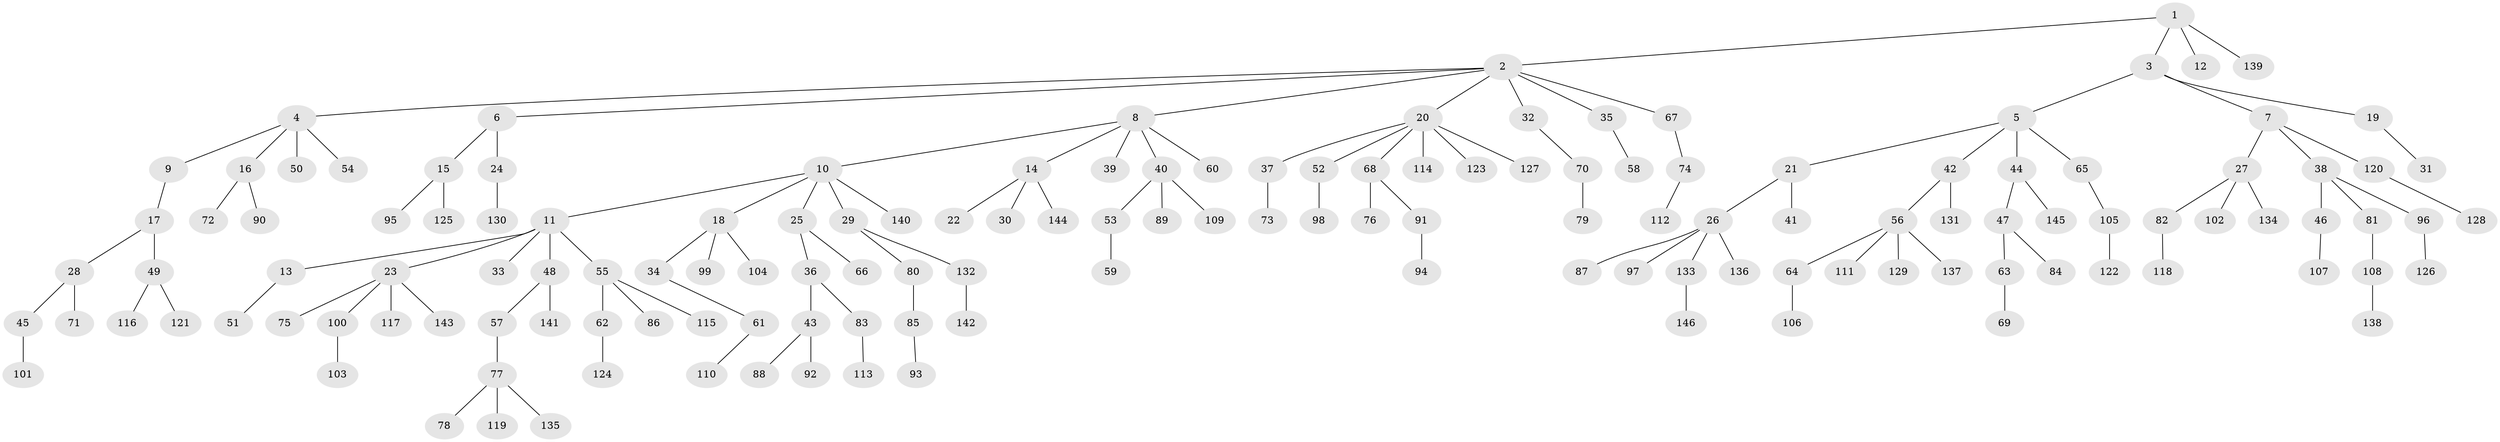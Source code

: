 // Generated by graph-tools (version 1.1) at 2025/26/03/09/25 03:26:32]
// undirected, 146 vertices, 145 edges
graph export_dot {
graph [start="1"]
  node [color=gray90,style=filled];
  1;
  2;
  3;
  4;
  5;
  6;
  7;
  8;
  9;
  10;
  11;
  12;
  13;
  14;
  15;
  16;
  17;
  18;
  19;
  20;
  21;
  22;
  23;
  24;
  25;
  26;
  27;
  28;
  29;
  30;
  31;
  32;
  33;
  34;
  35;
  36;
  37;
  38;
  39;
  40;
  41;
  42;
  43;
  44;
  45;
  46;
  47;
  48;
  49;
  50;
  51;
  52;
  53;
  54;
  55;
  56;
  57;
  58;
  59;
  60;
  61;
  62;
  63;
  64;
  65;
  66;
  67;
  68;
  69;
  70;
  71;
  72;
  73;
  74;
  75;
  76;
  77;
  78;
  79;
  80;
  81;
  82;
  83;
  84;
  85;
  86;
  87;
  88;
  89;
  90;
  91;
  92;
  93;
  94;
  95;
  96;
  97;
  98;
  99;
  100;
  101;
  102;
  103;
  104;
  105;
  106;
  107;
  108;
  109;
  110;
  111;
  112;
  113;
  114;
  115;
  116;
  117;
  118;
  119;
  120;
  121;
  122;
  123;
  124;
  125;
  126;
  127;
  128;
  129;
  130;
  131;
  132;
  133;
  134;
  135;
  136;
  137;
  138;
  139;
  140;
  141;
  142;
  143;
  144;
  145;
  146;
  1 -- 2;
  1 -- 3;
  1 -- 12;
  1 -- 139;
  2 -- 4;
  2 -- 6;
  2 -- 8;
  2 -- 20;
  2 -- 32;
  2 -- 35;
  2 -- 67;
  3 -- 5;
  3 -- 7;
  3 -- 19;
  4 -- 9;
  4 -- 16;
  4 -- 50;
  4 -- 54;
  5 -- 21;
  5 -- 42;
  5 -- 44;
  5 -- 65;
  6 -- 15;
  6 -- 24;
  7 -- 27;
  7 -- 38;
  7 -- 120;
  8 -- 10;
  8 -- 14;
  8 -- 39;
  8 -- 40;
  8 -- 60;
  9 -- 17;
  10 -- 11;
  10 -- 18;
  10 -- 25;
  10 -- 29;
  10 -- 140;
  11 -- 13;
  11 -- 23;
  11 -- 33;
  11 -- 48;
  11 -- 55;
  13 -- 51;
  14 -- 22;
  14 -- 30;
  14 -- 144;
  15 -- 95;
  15 -- 125;
  16 -- 72;
  16 -- 90;
  17 -- 28;
  17 -- 49;
  18 -- 34;
  18 -- 99;
  18 -- 104;
  19 -- 31;
  20 -- 37;
  20 -- 52;
  20 -- 68;
  20 -- 114;
  20 -- 123;
  20 -- 127;
  21 -- 26;
  21 -- 41;
  23 -- 75;
  23 -- 100;
  23 -- 117;
  23 -- 143;
  24 -- 130;
  25 -- 36;
  25 -- 66;
  26 -- 87;
  26 -- 97;
  26 -- 133;
  26 -- 136;
  27 -- 82;
  27 -- 102;
  27 -- 134;
  28 -- 45;
  28 -- 71;
  29 -- 80;
  29 -- 132;
  32 -- 70;
  34 -- 61;
  35 -- 58;
  36 -- 43;
  36 -- 83;
  37 -- 73;
  38 -- 46;
  38 -- 81;
  38 -- 96;
  40 -- 53;
  40 -- 89;
  40 -- 109;
  42 -- 56;
  42 -- 131;
  43 -- 88;
  43 -- 92;
  44 -- 47;
  44 -- 145;
  45 -- 101;
  46 -- 107;
  47 -- 63;
  47 -- 84;
  48 -- 57;
  48 -- 141;
  49 -- 116;
  49 -- 121;
  52 -- 98;
  53 -- 59;
  55 -- 62;
  55 -- 86;
  55 -- 115;
  56 -- 64;
  56 -- 111;
  56 -- 129;
  56 -- 137;
  57 -- 77;
  61 -- 110;
  62 -- 124;
  63 -- 69;
  64 -- 106;
  65 -- 105;
  67 -- 74;
  68 -- 76;
  68 -- 91;
  70 -- 79;
  74 -- 112;
  77 -- 78;
  77 -- 119;
  77 -- 135;
  80 -- 85;
  81 -- 108;
  82 -- 118;
  83 -- 113;
  85 -- 93;
  91 -- 94;
  96 -- 126;
  100 -- 103;
  105 -- 122;
  108 -- 138;
  120 -- 128;
  132 -- 142;
  133 -- 146;
}
